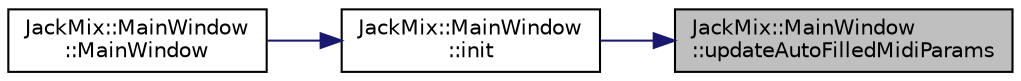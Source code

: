 digraph "JackMix::MainWindow::updateAutoFilledMidiParams"
{
 // LATEX_PDF_SIZE
  edge [fontname="Helvetica",fontsize="10",labelfontname="Helvetica",labelfontsize="10"];
  node [fontname="Helvetica",fontsize="10",shape=record];
  rankdir="RL";
  Node1 [label="JackMix::MainWindow\l::updateAutoFilledMidiParams",height=0.2,width=0.4,color="black", fillcolor="grey75", style="filled", fontcolor="black",tooltip=" "];
  Node1 -> Node2 [dir="back",color="midnightblue",fontsize="10",style="solid",fontname="Helvetica"];
  Node2 [label="JackMix::MainWindow\l::init",height=0.2,width=0.4,color="black", fillcolor="white", style="filled",URL="$df/d8c/class_jack_mix_1_1_main_window.html#a671e7e5b0a3a7a3fb1cf44c5c8377952",tooltip=" "];
  Node2 -> Node3 [dir="back",color="midnightblue",fontsize="10",style="solid",fontname="Helvetica"];
  Node3 [label="JackMix::MainWindow\l::MainWindow",height=0.2,width=0.4,color="black", fillcolor="white", style="filled",URL="$df/d8c/class_jack_mix_1_1_main_window.html#a2022dfcfcd6eeba03aec9f1e6eb3ece0",tooltip=" "];
}
